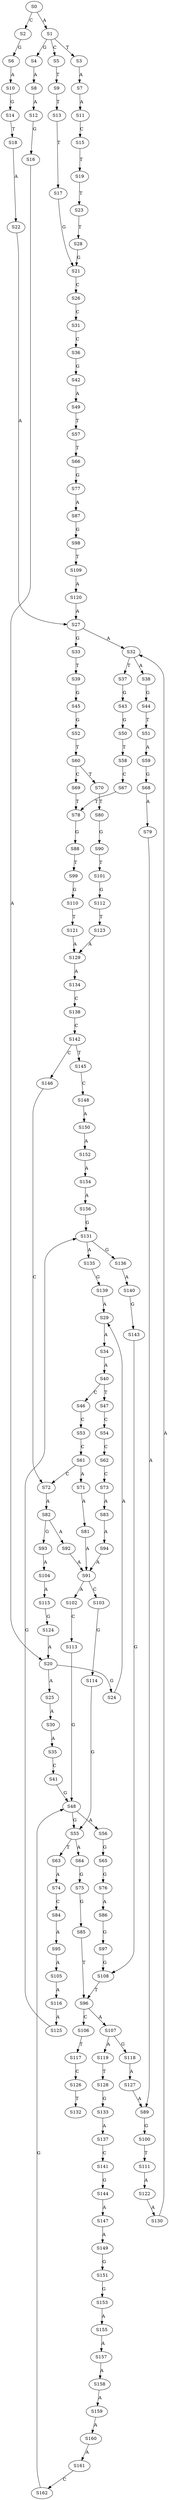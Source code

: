 strict digraph  {
	S0 -> S1 [ label = A ];
	S0 -> S2 [ label = C ];
	S1 -> S3 [ label = T ];
	S1 -> S4 [ label = G ];
	S1 -> S5 [ label = C ];
	S2 -> S6 [ label = G ];
	S3 -> S7 [ label = A ];
	S4 -> S8 [ label = A ];
	S5 -> S9 [ label = T ];
	S6 -> S10 [ label = A ];
	S7 -> S11 [ label = A ];
	S8 -> S12 [ label = A ];
	S9 -> S13 [ label = T ];
	S10 -> S14 [ label = G ];
	S11 -> S15 [ label = C ];
	S12 -> S16 [ label = G ];
	S13 -> S17 [ label = T ];
	S14 -> S18 [ label = T ];
	S15 -> S19 [ label = T ];
	S16 -> S20 [ label = A ];
	S17 -> S21 [ label = G ];
	S18 -> S22 [ label = A ];
	S19 -> S23 [ label = T ];
	S20 -> S24 [ label = G ];
	S20 -> S25 [ label = A ];
	S21 -> S26 [ label = C ];
	S22 -> S27 [ label = A ];
	S23 -> S28 [ label = T ];
	S24 -> S29 [ label = A ];
	S25 -> S30 [ label = A ];
	S26 -> S31 [ label = C ];
	S27 -> S32 [ label = A ];
	S27 -> S33 [ label = G ];
	S28 -> S21 [ label = G ];
	S29 -> S34 [ label = A ];
	S30 -> S35 [ label = A ];
	S31 -> S36 [ label = C ];
	S32 -> S37 [ label = T ];
	S32 -> S38 [ label = A ];
	S33 -> S39 [ label = T ];
	S34 -> S40 [ label = A ];
	S35 -> S41 [ label = C ];
	S36 -> S42 [ label = G ];
	S37 -> S43 [ label = G ];
	S38 -> S44 [ label = G ];
	S39 -> S45 [ label = G ];
	S40 -> S46 [ label = C ];
	S40 -> S47 [ label = T ];
	S41 -> S48 [ label = G ];
	S42 -> S49 [ label = A ];
	S43 -> S50 [ label = G ];
	S44 -> S51 [ label = T ];
	S45 -> S52 [ label = G ];
	S46 -> S53 [ label = C ];
	S47 -> S54 [ label = C ];
	S48 -> S55 [ label = G ];
	S48 -> S56 [ label = A ];
	S49 -> S57 [ label = T ];
	S50 -> S58 [ label = T ];
	S51 -> S59 [ label = A ];
	S52 -> S60 [ label = T ];
	S53 -> S61 [ label = C ];
	S54 -> S62 [ label = C ];
	S55 -> S63 [ label = T ];
	S55 -> S64 [ label = A ];
	S56 -> S65 [ label = G ];
	S57 -> S66 [ label = T ];
	S58 -> S67 [ label = C ];
	S59 -> S68 [ label = G ];
	S60 -> S69 [ label = C ];
	S60 -> S70 [ label = T ];
	S61 -> S71 [ label = A ];
	S61 -> S72 [ label = C ];
	S62 -> S73 [ label = C ];
	S63 -> S74 [ label = A ];
	S64 -> S75 [ label = G ];
	S65 -> S76 [ label = G ];
	S66 -> S77 [ label = G ];
	S67 -> S78 [ label = T ];
	S68 -> S79 [ label = A ];
	S69 -> S78 [ label = T ];
	S70 -> S80 [ label = T ];
	S71 -> S81 [ label = A ];
	S72 -> S82 [ label = A ];
	S73 -> S83 [ label = A ];
	S74 -> S84 [ label = C ];
	S75 -> S85 [ label = G ];
	S76 -> S86 [ label = A ];
	S77 -> S87 [ label = A ];
	S78 -> S88 [ label = G ];
	S79 -> S89 [ label = A ];
	S80 -> S90 [ label = G ];
	S81 -> S91 [ label = A ];
	S82 -> S92 [ label = A ];
	S82 -> S93 [ label = G ];
	S83 -> S94 [ label = A ];
	S84 -> S95 [ label = A ];
	S85 -> S96 [ label = T ];
	S86 -> S97 [ label = G ];
	S87 -> S98 [ label = G ];
	S88 -> S99 [ label = T ];
	S89 -> S100 [ label = G ];
	S90 -> S101 [ label = T ];
	S91 -> S102 [ label = A ];
	S91 -> S103 [ label = C ];
	S92 -> S91 [ label = A ];
	S93 -> S104 [ label = A ];
	S94 -> S91 [ label = A ];
	S95 -> S105 [ label = A ];
	S96 -> S106 [ label = C ];
	S96 -> S107 [ label = A ];
	S97 -> S108 [ label = G ];
	S98 -> S109 [ label = T ];
	S99 -> S110 [ label = G ];
	S100 -> S111 [ label = T ];
	S101 -> S112 [ label = G ];
	S102 -> S113 [ label = C ];
	S103 -> S114 [ label = G ];
	S104 -> S115 [ label = A ];
	S105 -> S116 [ label = A ];
	S106 -> S117 [ label = T ];
	S107 -> S118 [ label = G ];
	S107 -> S119 [ label = A ];
	S108 -> S96 [ label = T ];
	S109 -> S120 [ label = A ];
	S110 -> S121 [ label = T ];
	S111 -> S122 [ label = A ];
	S112 -> S123 [ label = T ];
	S113 -> S48 [ label = G ];
	S114 -> S55 [ label = G ];
	S115 -> S124 [ label = G ];
	S116 -> S125 [ label = A ];
	S117 -> S126 [ label = C ];
	S118 -> S127 [ label = A ];
	S119 -> S128 [ label = T ];
	S120 -> S27 [ label = A ];
	S121 -> S129 [ label = A ];
	S122 -> S130 [ label = A ];
	S123 -> S129 [ label = A ];
	S124 -> S20 [ label = A ];
	S125 -> S131 [ label = G ];
	S126 -> S132 [ label = T ];
	S127 -> S89 [ label = A ];
	S128 -> S133 [ label = G ];
	S129 -> S134 [ label = A ];
	S130 -> S32 [ label = A ];
	S131 -> S135 [ label = A ];
	S131 -> S136 [ label = G ];
	S133 -> S137 [ label = A ];
	S134 -> S138 [ label = C ];
	S135 -> S139 [ label = G ];
	S136 -> S140 [ label = A ];
	S137 -> S141 [ label = C ];
	S138 -> S142 [ label = C ];
	S139 -> S29 [ label = A ];
	S140 -> S143 [ label = G ];
	S141 -> S144 [ label = G ];
	S142 -> S145 [ label = T ];
	S142 -> S146 [ label = C ];
	S143 -> S108 [ label = G ];
	S144 -> S147 [ label = A ];
	S145 -> S148 [ label = C ];
	S146 -> S72 [ label = C ];
	S147 -> S149 [ label = A ];
	S148 -> S150 [ label = A ];
	S149 -> S151 [ label = G ];
	S150 -> S152 [ label = A ];
	S151 -> S153 [ label = G ];
	S152 -> S154 [ label = A ];
	S153 -> S155 [ label = A ];
	S154 -> S156 [ label = A ];
	S155 -> S157 [ label = A ];
	S156 -> S131 [ label = G ];
	S157 -> S158 [ label = A ];
	S158 -> S159 [ label = A ];
	S159 -> S160 [ label = A ];
	S160 -> S161 [ label = A ];
	S161 -> S162 [ label = C ];
	S162 -> S48 [ label = G ];
}
